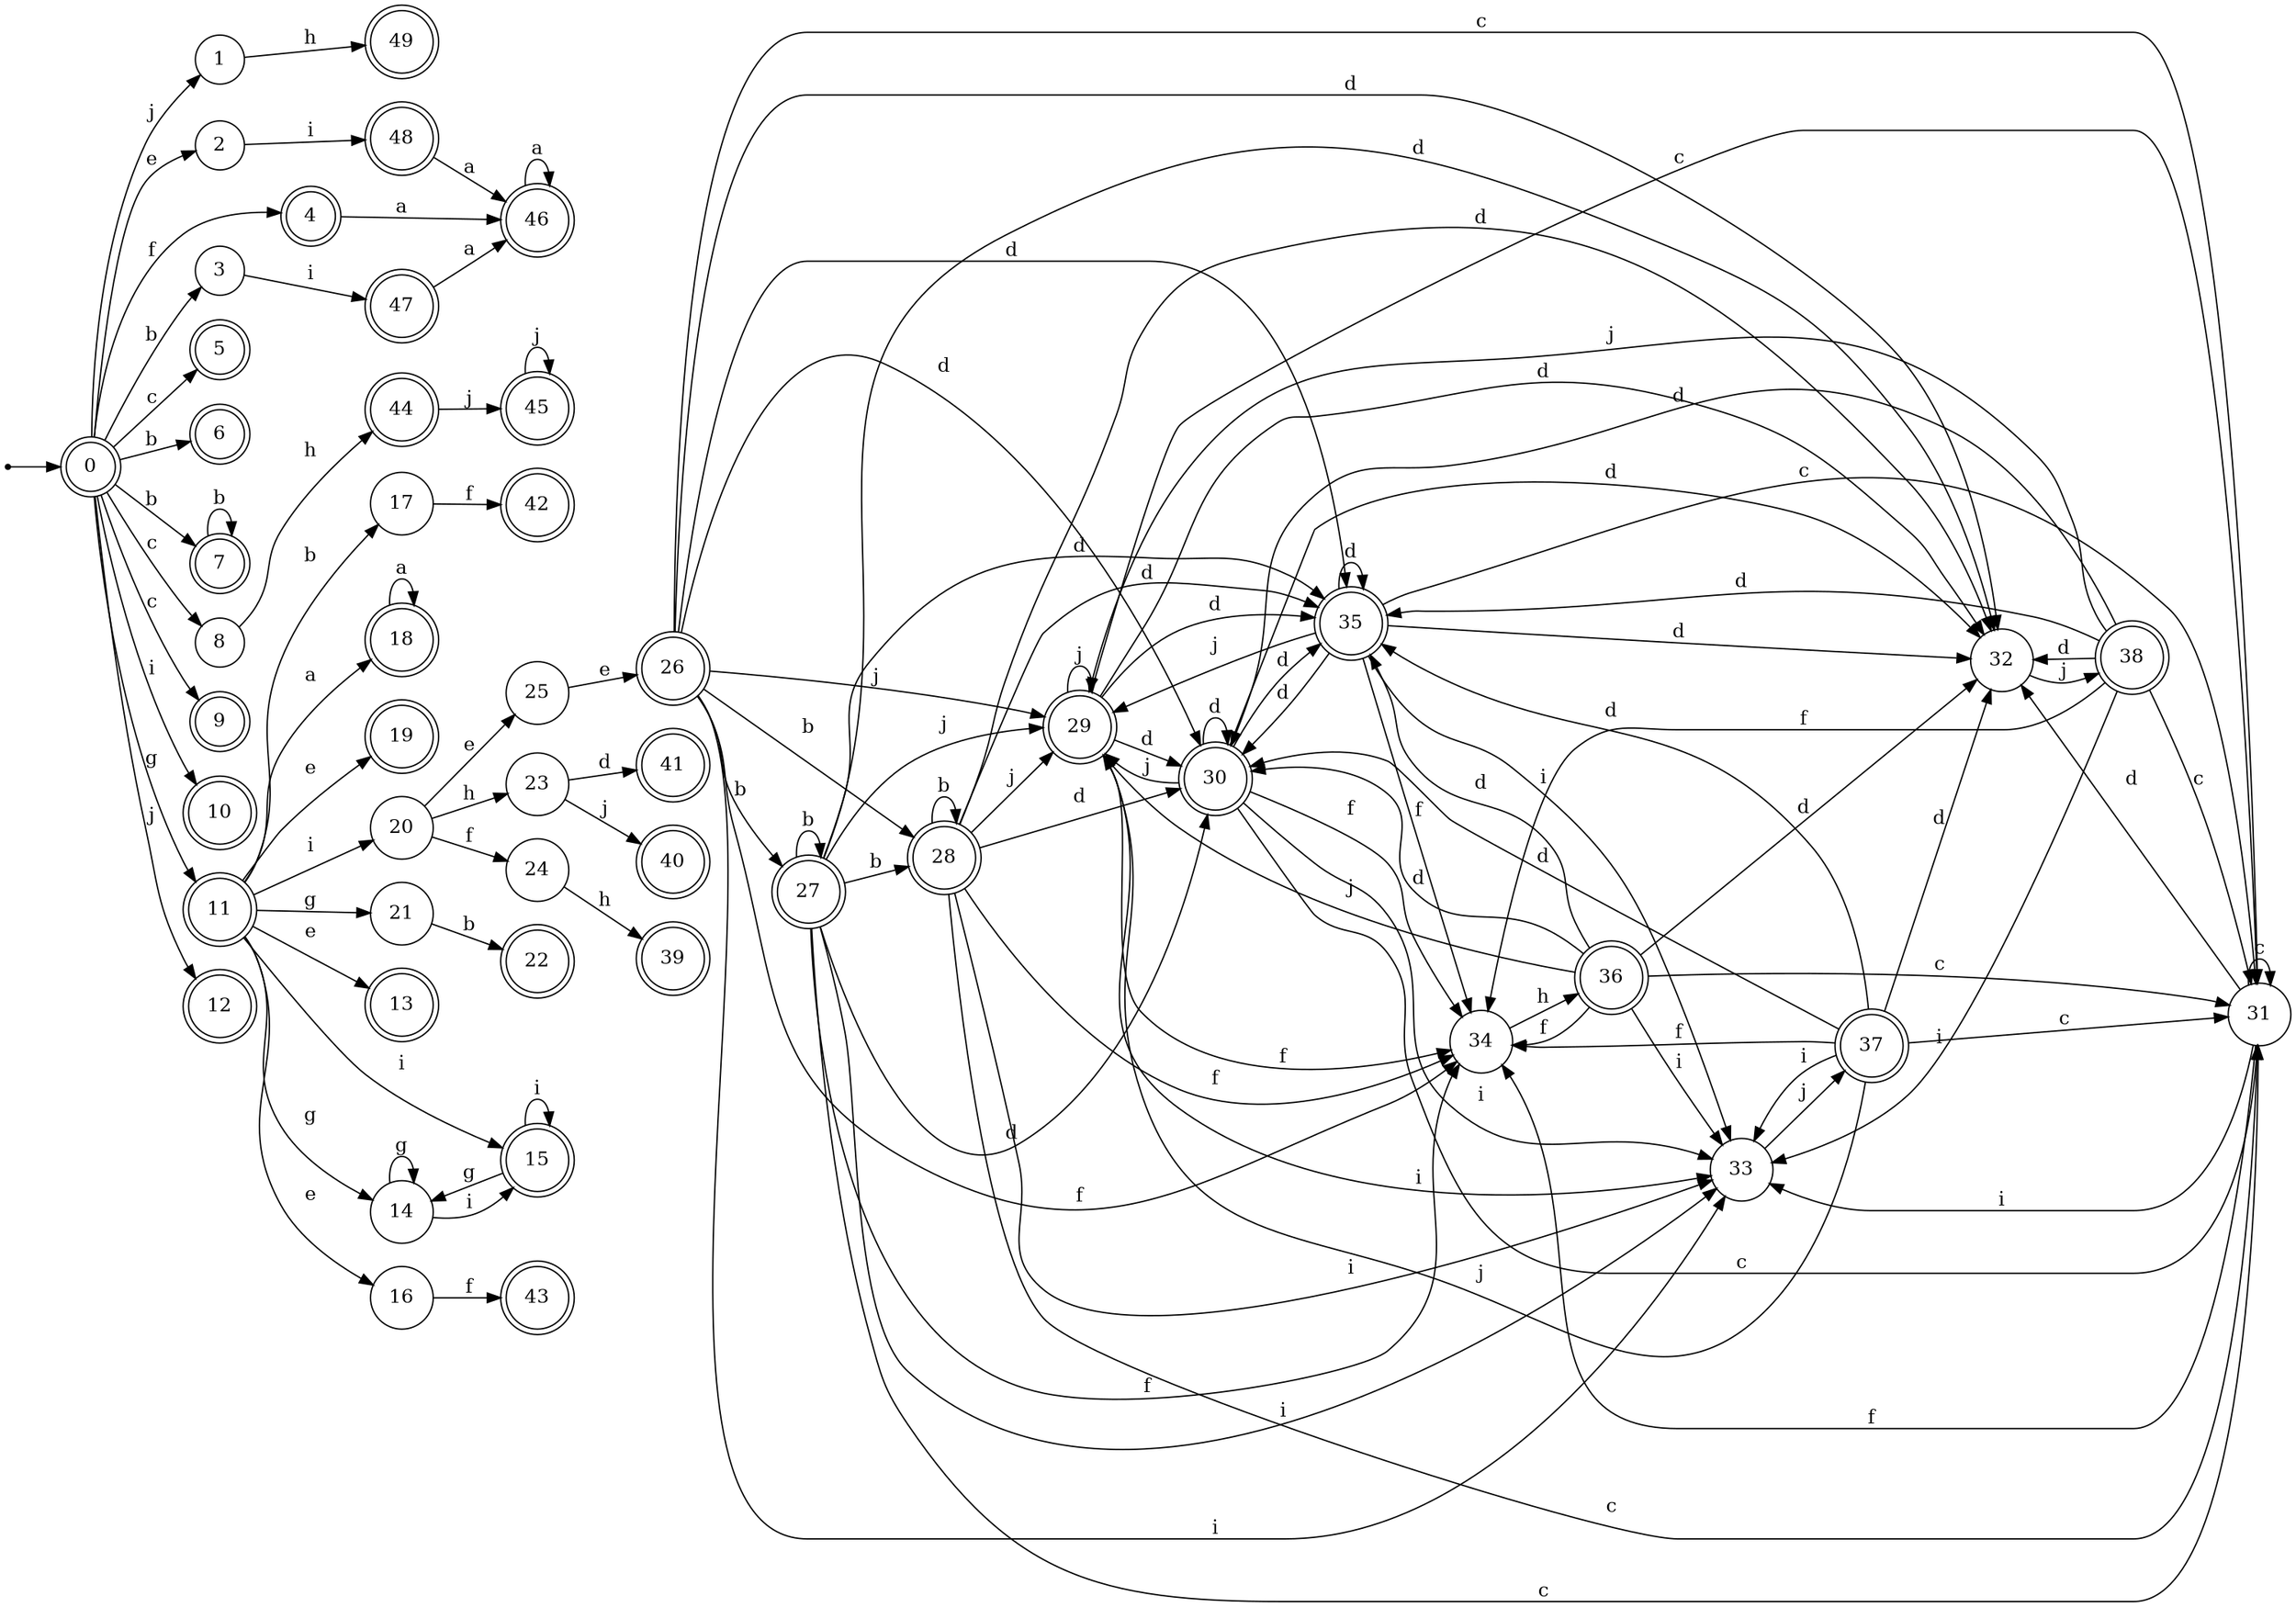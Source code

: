 digraph finite_state_machine {
rankdir=LR;
size="20,20";
node [shape = point]; "dummy0"
node [shape = doublecircle]; "0";"dummy0" -> "0";
node [shape = circle]; "1";
node [shape = circle]; "2";
node [shape = circle]; "3";
node [shape = doublecircle]; "4";node [shape = doublecircle]; "5";node [shape = doublecircle]; "6";node [shape = doublecircle]; "7";node [shape = circle]; "8";
node [shape = doublecircle]; "9";node [shape = doublecircle]; "10";node [shape = doublecircle]; "11";node [shape = doublecircle]; "12";node [shape = doublecircle]; "13";node [shape = circle]; "14";
node [shape = doublecircle]; "15";node [shape = circle]; "16";
node [shape = circle]; "17";
node [shape = doublecircle]; "18";node [shape = doublecircle]; "19";node [shape = circle]; "20";
node [shape = circle]; "21";
node [shape = doublecircle]; "22";node [shape = circle]; "23";
node [shape = circle]; "24";
node [shape = circle]; "25";
node [shape = doublecircle]; "26";node [shape = doublecircle]; "27";node [shape = doublecircle]; "28";node [shape = doublecircle]; "29";node [shape = doublecircle]; "30";node [shape = circle]; "31";
node [shape = circle]; "32";
node [shape = circle]; "33";
node [shape = circle]; "34";
node [shape = doublecircle]; "35";node [shape = doublecircle]; "36";node [shape = doublecircle]; "37";node [shape = doublecircle]; "38";node [shape = doublecircle]; "39";node [shape = doublecircle]; "40";node [shape = doublecircle]; "41";node [shape = doublecircle]; "42";node [shape = doublecircle]; "43";node [shape = doublecircle]; "44";node [shape = doublecircle]; "45";node [shape = doublecircle]; "46";node [shape = doublecircle]; "47";node [shape = doublecircle]; "48";node [shape = doublecircle]; "49";"0" -> "1" [label = "j"];
 "0" -> "12" [label = "j"];
 "0" -> "2" [label = "e"];
 "0" -> "3" [label = "b"];
 "0" -> "6" [label = "b"];
 "0" -> "7" [label = "b"];
 "0" -> "4" [label = "f"];
 "0" -> "8" [label = "c"];
 "0" -> "9" [label = "c"];
 "0" -> "5" [label = "c"];
 "0" -> "10" [label = "i"];
 "0" -> "11" [label = "g"];
 "11" -> "16" [label = "e"];
 "11" -> "19" [label = "e"];
 "11" -> "13" [label = "e"];
 "11" -> "21" [label = "g"];
 "11" -> "14" [label = "g"];
 "11" -> "20" [label = "i"];
 "11" -> "15" [label = "i"];
 "11" -> "17" [label = "b"];
 "11" -> "18" [label = "a"];
 "21" -> "22" [label = "b"];
 "20" -> "23" [label = "h"];
 "20" -> "24" [label = "f"];
 "20" -> "25" [label = "e"];
 "25" -> "26" [label = "e"];
 "26" -> "27" [label = "b"];
 "26" -> "28" [label = "b"];
 "26" -> "29" [label = "j"];
 "26" -> "32" [label = "d"];
 "26" -> "35" [label = "d"];
 "26" -> "30" [label = "d"];
 "26" -> "31" [label = "c"];
 "26" -> "33" [label = "i"];
 "26" -> "34" [label = "f"];
 "35" -> "32" [label = "d"];
 "35" -> "35" [label = "d"];
 "35" -> "30" [label = "d"];
 "35" -> "29" [label = "j"];
 "35" -> "31" [label = "c"];
 "35" -> "33" [label = "i"];
 "35" -> "34" [label = "f"];
 "34" -> "36" [label = "h"];
 "36" -> "34" [label = "f"];
 "36" -> "32" [label = "d"];
 "36" -> "35" [label = "d"];
 "36" -> "30" [label = "d"];
 "36" -> "33" [label = "i"];
 "36" -> "31" [label = "c"];
 "36" -> "29" [label = "j"];
 "33" -> "37" [label = "j"];
 "37" -> "33" [label = "i"];
 "37" -> "32" [label = "d"];
 "37" -> "35" [label = "d"];
 "37" -> "30" [label = "d"];
 "37" -> "34" [label = "f"];
 "37" -> "31" [label = "c"];
 "37" -> "29" [label = "j"];
 "32" -> "38" [label = "j"];
 "38" -> "32" [label = "d"];
 "38" -> "35" [label = "d"];
 "38" -> "30" [label = "d"];
 "38" -> "33" [label = "i"];
 "38" -> "34" [label = "f"];
 "38" -> "31" [label = "c"];
 "38" -> "29" [label = "j"];
 "31" -> "31" [label = "c"];
 "31" -> "32" [label = "d"];
 "31" -> "33" [label = "i"];
 "31" -> "34" [label = "f"];
 "30" -> "32" [label = "d"];
 "30" -> "35" [label = "d"];
 "30" -> "30" [label = "d"];
 "30" -> "29" [label = "j"];
 "30" -> "31" [label = "c"];
 "30" -> "33" [label = "i"];
 "30" -> "34" [label = "f"];
 "29" -> "29" [label = "j"];
 "29" -> "32" [label = "d"];
 "29" -> "35" [label = "d"];
 "29" -> "30" [label = "d"];
 "29" -> "31" [label = "c"];
 "29" -> "33" [label = "i"];
 "29" -> "34" [label = "f"];
 "28" -> "28" [label = "b"];
 "28" -> "29" [label = "j"];
 "28" -> "32" [label = "d"];
 "28" -> "35" [label = "d"];
 "28" -> "30" [label = "d"];
 "28" -> "31" [label = "c"];
 "28" -> "33" [label = "i"];
 "28" -> "34" [label = "f"];
 "27" -> "27" [label = "b"];
 "27" -> "28" [label = "b"];
 "27" -> "29" [label = "j"];
 "27" -> "32" [label = "d"];
 "27" -> "35" [label = "d"];
 "27" -> "30" [label = "d"];
 "27" -> "31" [label = "c"];
 "27" -> "33" [label = "i"];
 "27" -> "34" [label = "f"];
 "24" -> "39" [label = "h"];
 "23" -> "40" [label = "j"];
 "23" -> "41" [label = "d"];
 "18" -> "18" [label = "a"];
 "17" -> "42" [label = "f"];
 "16" -> "43" [label = "f"];
 "15" -> "15" [label = "i"];
 "15" -> "14" [label = "g"];
 "14" -> "14" [label = "g"];
 "14" -> "15" [label = "i"];
 "8" -> "44" [label = "h"];
 "44" -> "45" [label = "j"];
 "45" -> "45" [label = "j"];
 "7" -> "7" [label = "b"];
 "4" -> "46" [label = "a"];
 "46" -> "46" [label = "a"];
 "3" -> "47" [label = "i"];
 "47" -> "46" [label = "a"];
 "2" -> "48" [label = "i"];
 "48" -> "46" [label = "a"];
 "1" -> "49" [label = "h"];
 }
